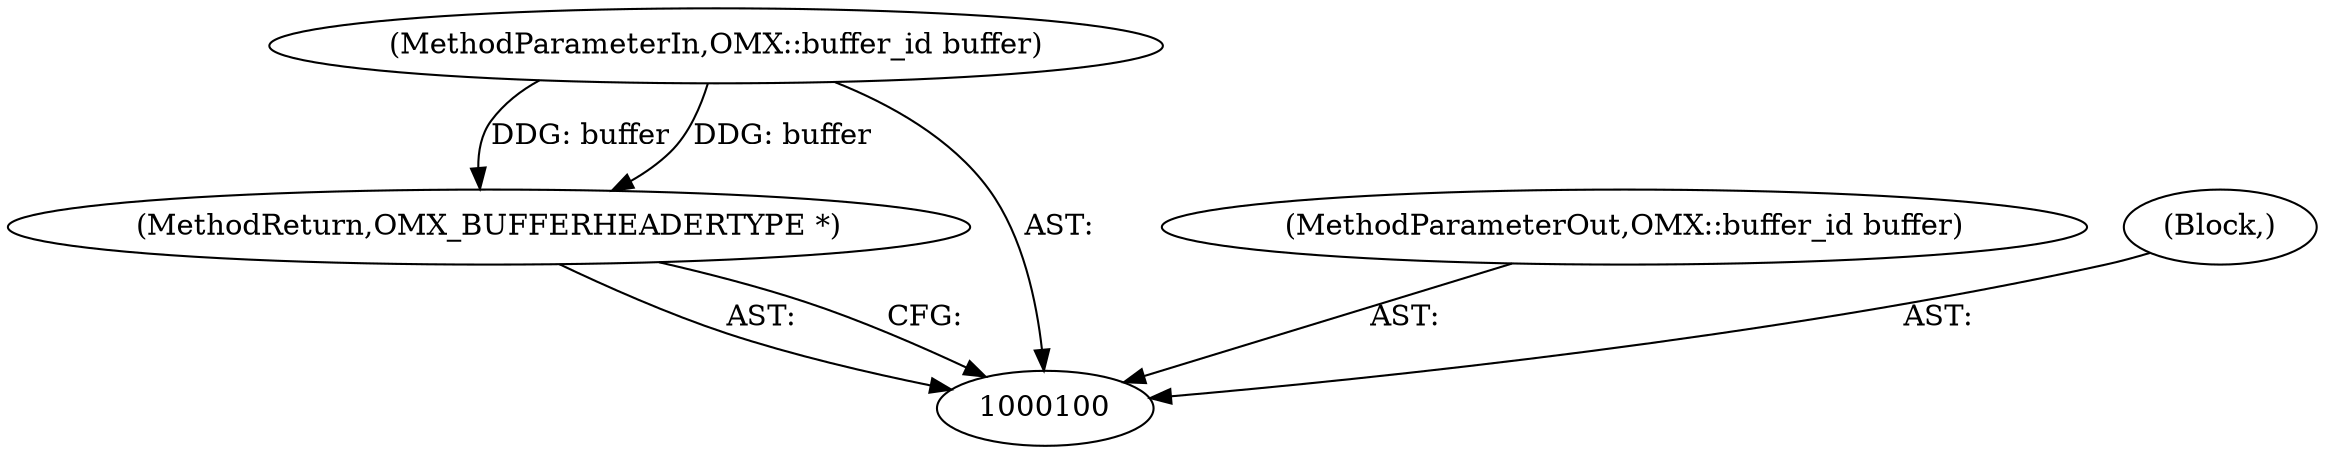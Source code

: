digraph "0_Android_b351eabb428c7ca85a34513c64601f437923d576_6" {
"1000103" [label="(MethodReturn,OMX_BUFFERHEADERTYPE *)"];
"1000101" [label="(MethodParameterIn,OMX::buffer_id buffer)"];
"1000108" [label="(MethodParameterOut,OMX::buffer_id buffer)"];
"1000102" [label="(Block,)"];
"1000103" -> "1000100"  [label="AST: "];
"1000103" -> "1000100"  [label="CFG: "];
"1000101" -> "1000103"  [label="DDG: buffer"];
"1000101" -> "1000100"  [label="AST: "];
"1000101" -> "1000103"  [label="DDG: buffer"];
"1000108" -> "1000100"  [label="AST: "];
"1000102" -> "1000100"  [label="AST: "];
}
